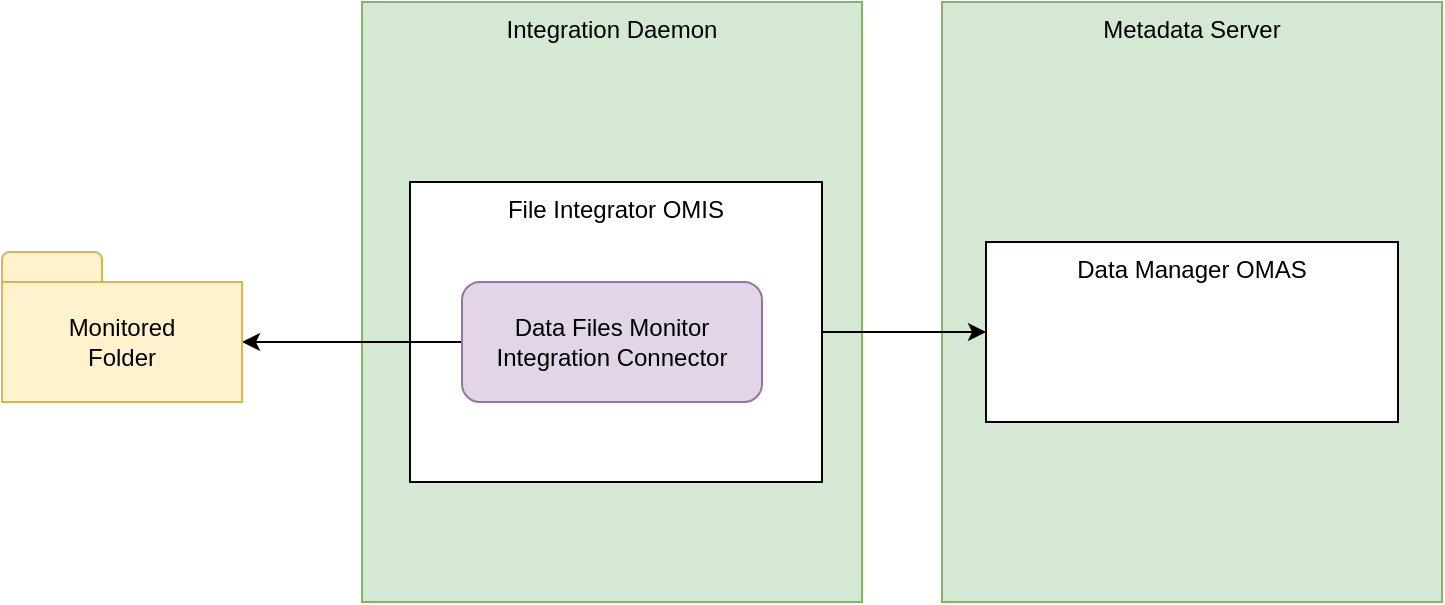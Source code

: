 <mxfile version="14.1.8" type="device" pages="5"><diagram id="Ojt3imM7iv8bhxuzIcUR" name="data-files-monitor-integration-connector"><mxGraphModel dx="1106" dy="788" grid="1" gridSize="10" guides="1" tooltips="1" connect="1" arrows="1" fold="1" page="1" pageScale="1" pageWidth="827" pageHeight="1169" math="0" shadow="0"><root><mxCell id="0"/><mxCell id="1" parent="0"/><mxCell id="czQuTB4B45sZSsdzjBeZ-6" value="Integration Daemon" style="rounded=0;whiteSpace=wrap;html=1;verticalAlign=top;fillColor=#d5e8d4;strokeColor=#82b366;" parent="1" vertex="1"><mxGeometry x="220" y="100" width="250" height="300" as="geometry"/></mxCell><mxCell id="czQuTB4B45sZSsdzjBeZ-2" value="File Integrator OMIS" style="rounded=0;whiteSpace=wrap;html=1;verticalAlign=top;" parent="1" vertex="1"><mxGeometry x="244" y="190" width="206" height="150" as="geometry"/></mxCell><mxCell id="czQuTB4B45sZSsdzjBeZ-5" style="edgeStyle=orthogonalEdgeStyle;rounded=0;orthogonalLoop=1;jettySize=auto;html=1;exitX=0;exitY=0.5;exitDx=0;exitDy=0;" parent="1" source="czQuTB4B45sZSsdzjBeZ-1" target="czQuTB4B45sZSsdzjBeZ-4" edge="1"><mxGeometry relative="1" as="geometry"/></mxCell><mxCell id="czQuTB4B45sZSsdzjBeZ-1" value="Data Files Monitor&lt;br&gt;Integration Connector" style="rounded=1;whiteSpace=wrap;html=1;fillColor=#e1d5e7;strokeColor=#9673a6;" parent="1" vertex="1"><mxGeometry x="270" y="240" width="150" height="60" as="geometry"/></mxCell><mxCell id="czQuTB4B45sZSsdzjBeZ-3" value="" style="rounded=1;whiteSpace=wrap;html=1;fillColor=#fff2cc;strokeColor=#d6b656;" parent="1" vertex="1"><mxGeometry x="40" y="225" width="50" height="25" as="geometry"/></mxCell><mxCell id="czQuTB4B45sZSsdzjBeZ-4" value="Monitored&lt;br&gt;Folder" style="rounded=0;whiteSpace=wrap;html=1;fillColor=#fff2cc;strokeColor=#d6b656;" parent="1" vertex="1"><mxGeometry x="40" y="240" width="120" height="60" as="geometry"/></mxCell><mxCell id="czQuTB4B45sZSsdzjBeZ-7" value="Metadata Server" style="rounded=0;whiteSpace=wrap;html=1;verticalAlign=top;fillColor=#d5e8d4;strokeColor=#82b366;" parent="1" vertex="1"><mxGeometry x="510" y="100" width="250" height="300" as="geometry"/></mxCell><mxCell id="czQuTB4B45sZSsdzjBeZ-8" value="Data Manager OMAS" style="rounded=0;whiteSpace=wrap;html=1;verticalAlign=top;" parent="1" vertex="1"><mxGeometry x="532" y="220" width="206" height="90" as="geometry"/></mxCell><mxCell id="czQuTB4B45sZSsdzjBeZ-9" style="edgeStyle=orthogonalEdgeStyle;rounded=0;orthogonalLoop=1;jettySize=auto;html=1;entryX=0;entryY=0.5;entryDx=0;entryDy=0;" parent="1" source="czQuTB4B45sZSsdzjBeZ-2" target="czQuTB4B45sZSsdzjBeZ-8" edge="1"><mxGeometry relative="1" as="geometry"/></mxCell></root></mxGraphModel></diagram><diagram name="data-folder-monitor-integration-connector" id="kBSYOXHc2ZXaHxkYDQq_"><mxGraphModel dx="1106" dy="788" grid="1" gridSize="10" guides="1" tooltips="1" connect="1" arrows="1" fold="1" page="1" pageScale="1" pageWidth="827" pageHeight="1169" math="0" shadow="0"><root><mxCell id="DkuMRd-eGlPav9oQrFf5-0"/><mxCell id="DkuMRd-eGlPav9oQrFf5-1" parent="DkuMRd-eGlPav9oQrFf5-0"/><mxCell id="DkuMRd-eGlPav9oQrFf5-2" value="Integration Daemon" style="rounded=0;whiteSpace=wrap;html=1;verticalAlign=top;fillColor=#d5e8d4;strokeColor=#82b366;" parent="DkuMRd-eGlPav9oQrFf5-1" vertex="1"><mxGeometry x="220" y="100" width="250" height="300" as="geometry"/></mxCell><mxCell id="DkuMRd-eGlPav9oQrFf5-3" value="File Integrator OMIS" style="rounded=0;whiteSpace=wrap;html=1;verticalAlign=top;" parent="DkuMRd-eGlPav9oQrFf5-1" vertex="1"><mxGeometry x="244" y="190" width="206" height="150" as="geometry"/></mxCell><mxCell id="DkuMRd-eGlPav9oQrFf5-4" style="edgeStyle=orthogonalEdgeStyle;rounded=0;orthogonalLoop=1;jettySize=auto;html=1;exitX=0;exitY=0.5;exitDx=0;exitDy=0;" parent="DkuMRd-eGlPav9oQrFf5-1" source="DkuMRd-eGlPav9oQrFf5-5" target="DkuMRd-eGlPav9oQrFf5-7" edge="1"><mxGeometry relative="1" as="geometry"/></mxCell><mxCell id="DkuMRd-eGlPav9oQrFf5-5" value="Data Folder Monitor&lt;br&gt;Integration Connector" style="rounded=1;whiteSpace=wrap;html=1;fillColor=#e1d5e7;strokeColor=#9673a6;" parent="DkuMRd-eGlPav9oQrFf5-1" vertex="1"><mxGeometry x="270" y="240" width="150" height="60" as="geometry"/></mxCell><mxCell id="DkuMRd-eGlPav9oQrFf5-6" value="" style="rounded=1;whiteSpace=wrap;html=1;fillColor=#fff2cc;strokeColor=#d6b656;" parent="DkuMRd-eGlPav9oQrFf5-1" vertex="1"><mxGeometry x="40" y="225" width="50" height="25" as="geometry"/></mxCell><mxCell id="DkuMRd-eGlPav9oQrFf5-7" value="Monitored&lt;br&gt;Folder" style="rounded=0;whiteSpace=wrap;html=1;fillColor=#fff2cc;strokeColor=#d6b656;" parent="DkuMRd-eGlPav9oQrFf5-1" vertex="1"><mxGeometry x="40" y="240" width="120" height="60" as="geometry"/></mxCell><mxCell id="DkuMRd-eGlPav9oQrFf5-8" value="Metadata Server" style="rounded=0;whiteSpace=wrap;html=1;verticalAlign=top;fillColor=#d5e8d4;strokeColor=#82b366;" parent="DkuMRd-eGlPav9oQrFf5-1" vertex="1"><mxGeometry x="510" y="100" width="250" height="300" as="geometry"/></mxCell><mxCell id="DkuMRd-eGlPav9oQrFf5-9" value="Data Manager OMAS" style="rounded=0;whiteSpace=wrap;html=1;verticalAlign=top;" parent="DkuMRd-eGlPav9oQrFf5-1" vertex="1"><mxGeometry x="532" y="220" width="206" height="90" as="geometry"/></mxCell><mxCell id="DkuMRd-eGlPav9oQrFf5-10" style="edgeStyle=orthogonalEdgeStyle;rounded=0;orthogonalLoop=1;jettySize=auto;html=1;entryX=0;entryY=0.5;entryDx=0;entryDy=0;" parent="DkuMRd-eGlPav9oQrFf5-1" source="DkuMRd-eGlPav9oQrFf5-3" target="DkuMRd-eGlPav9oQrFf5-9" edge="1"><mxGeometry relative="1" as="geometry"/></mxCell></root></mxGraphModel></diagram><diagram id="AG9q6jZcRQT5wYHwPObd" name="move-copy-file-provisioning-governance-action-service"><mxGraphModel dx="1106" dy="788" grid="1" gridSize="10" guides="1" tooltips="1" connect="1" arrows="1" fold="1" page="1" pageScale="1" pageWidth="827" pageHeight="1169" math="0" shadow="0"><root><mxCell id="NFaxdYfqBC3dRQtuA671-0"/><mxCell id="NFaxdYfqBC3dRQtuA671-1" parent="NFaxdYfqBC3dRQtuA671-0"/><mxCell id="tCBTc9ba_HFcEnG0OwN8-0" value="Engine Host" style="rounded=0;whiteSpace=wrap;html=1;verticalAlign=top;fillColor=#d5e8d4;strokeColor=#82b366;" parent="NFaxdYfqBC3dRQtuA671-1" vertex="1"><mxGeometry x="220" y="100" width="250" height="300" as="geometry"/></mxCell><mxCell id="tCBTc9ba_HFcEnG0OwN8-1" value="Governance Action OMES" style="rounded=0;whiteSpace=wrap;html=1;verticalAlign=top;" parent="NFaxdYfqBC3dRQtuA671-1" vertex="1"><mxGeometry x="244" y="190" width="206" height="150" as="geometry"/></mxCell><mxCell id="tCBTc9ba_HFcEnG0OwN8-2" style="edgeStyle=orthogonalEdgeStyle;rounded=0;orthogonalLoop=1;jettySize=auto;html=1;exitX=0;exitY=0.75;exitDx=0;exitDy=0;" parent="NFaxdYfqBC3dRQtuA671-1" source="tCBTc9ba_HFcEnG0OwN8-3" target="tCBTc9ba_HFcEnG0OwN8-5" edge="1"><mxGeometry relative="1" as="geometry"><Array as="points"><mxPoint x="200" y="300"/><mxPoint x="200" y="345"/></Array></mxGeometry></mxCell><mxCell id="tCBTc9ba_HFcEnG0OwN8-3" value="Move/Copy&lt;br&gt;File Provisioning&lt;br&gt;Governance Action&lt;br&gt;Service" style="rounded=1;whiteSpace=wrap;html=1;fillColor=#e1d5e7;strokeColor=#9673a6;" parent="NFaxdYfqBC3dRQtuA671-1" vertex="1"><mxGeometry x="270" y="225" width="150" height="100" as="geometry"/></mxCell><mxCell id="tCBTc9ba_HFcEnG0OwN8-4" value="" style="rounded=1;whiteSpace=wrap;html=1;fillColor=#fff2cc;strokeColor=#d6b656;" parent="NFaxdYfqBC3dRQtuA671-1" vertex="1"><mxGeometry x="40" y="300" width="50" height="25" as="geometry"/></mxCell><mxCell id="tCBTc9ba_HFcEnG0OwN8-5" value="DestinationFolder" style="rounded=0;whiteSpace=wrap;html=1;fillColor=#fff2cc;strokeColor=#d6b656;" parent="NFaxdYfqBC3dRQtuA671-1" vertex="1"><mxGeometry x="40" y="315" width="120" height="60" as="geometry"/></mxCell><mxCell id="tCBTc9ba_HFcEnG0OwN8-6" value="Metadata Server" style="rounded=0;whiteSpace=wrap;html=1;verticalAlign=top;fillColor=#d5e8d4;strokeColor=#82b366;" parent="NFaxdYfqBC3dRQtuA671-1" vertex="1"><mxGeometry x="510" y="100" width="250" height="300" as="geometry"/></mxCell><mxCell id="tCBTc9ba_HFcEnG0OwN8-7" value="Governance Engine OMAS" style="rounded=0;whiteSpace=wrap;html=1;verticalAlign=top;" parent="NFaxdYfqBC3dRQtuA671-1" vertex="1"><mxGeometry x="532" y="220" width="206" height="90" as="geometry"/></mxCell><mxCell id="tCBTc9ba_HFcEnG0OwN8-8" style="edgeStyle=orthogonalEdgeStyle;rounded=0;orthogonalLoop=1;jettySize=auto;html=1;entryX=0;entryY=0.5;entryDx=0;entryDy=0;" parent="NFaxdYfqBC3dRQtuA671-1" source="tCBTc9ba_HFcEnG0OwN8-1" target="tCBTc9ba_HFcEnG0OwN8-7" edge="1"><mxGeometry relative="1" as="geometry"/></mxCell><mxCell id="tCBTc9ba_HFcEnG0OwN8-9" value="create lineage" style="text;html=1;align=center;verticalAlign=middle;resizable=0;points=[];autosize=1;" parent="NFaxdYfqBC3dRQtuA671-1" vertex="1"><mxGeometry x="447" y="240" width="90" height="20" as="geometry"/></mxCell><mxCell id="tCBTc9ba_HFcEnG0OwN8-11" style="edgeStyle=orthogonalEdgeStyle;rounded=0;orthogonalLoop=1;jettySize=auto;html=1;entryX=0;entryY=0.25;entryDx=0;entryDy=0;startArrow=none;startFill=0;" parent="NFaxdYfqBC3dRQtuA671-1" source="tCBTc9ba_HFcEnG0OwN8-10" target="tCBTc9ba_HFcEnG0OwN8-3" edge="1"><mxGeometry relative="1" as="geometry"/></mxCell><mxCell id="tCBTc9ba_HFcEnG0OwN8-10" value="Source&lt;br&gt;File" style="shape=note;whiteSpace=wrap;html=1;backgroundOutline=1;darkOpacity=0.05;fillColor=#fff2cc;strokeColor=#d6b656;size=17;" parent="NFaxdYfqBC3dRQtuA671-1" vertex="1"><mxGeometry x="70" y="200" width="60" height="70" as="geometry"/></mxCell><mxCell id="tCBTc9ba_HFcEnG0OwN8-17" style="edgeStyle=orthogonalEdgeStyle;rounded=0;orthogonalLoop=1;jettySize=auto;html=1;startArrow=none;startFill=0;" parent="NFaxdYfqBC3dRQtuA671-1" source="tCBTc9ba_HFcEnG0OwN8-12" target="tCBTc9ba_HFcEnG0OwN8-15" edge="1"><mxGeometry relative="1" as="geometry"/></mxCell><mxCell id="tCBTc9ba_HFcEnG0OwN8-12" value="Source File" style="rounded=1;whiteSpace=wrap;html=1;fillColor=#b0e3e6;strokeColor=#0e8088;" parent="NFaxdYfqBC3dRQtuA671-1" vertex="1"><mxGeometry x="100" y="555" width="120" height="60" as="geometry"/></mxCell><mxCell id="tCBTc9ba_HFcEnG0OwN8-16" style="edgeStyle=orthogonalEdgeStyle;rounded=0;orthogonalLoop=1;jettySize=auto;html=1;entryX=0.5;entryY=0;entryDx=0;entryDy=0;startArrow=none;startFill=0;endArrow=none;endFill=0;" parent="NFaxdYfqBC3dRQtuA671-1" source="tCBTc9ba_HFcEnG0OwN8-13" target="tCBTc9ba_HFcEnG0OwN8-15" edge="1"><mxGeometry relative="1" as="geometry"/></mxCell><mxCell id="tCBTc9ba_HFcEnG0OwN8-13" value="Governance Action Service" style="rounded=1;whiteSpace=wrap;html=1;fillColor=#b0e3e6;strokeColor=#0e8088;" parent="NFaxdYfqBC3dRQtuA671-1" vertex="1"><mxGeometry x="330" y="460" width="120" height="60" as="geometry"/></mxCell><mxCell id="tCBTc9ba_HFcEnG0OwN8-14" value="Destination File" style="rounded=1;whiteSpace=wrap;html=1;fillColor=#b0e3e6;strokeColor=#0e8088;" parent="NFaxdYfqBC3dRQtuA671-1" vertex="1"><mxGeometry x="575" y="555" width="120" height="60" as="geometry"/></mxCell><mxCell id="tCBTc9ba_HFcEnG0OwN8-18" style="edgeStyle=orthogonalEdgeStyle;rounded=0;orthogonalLoop=1;jettySize=auto;html=1;entryX=0;entryY=0.5;entryDx=0;entryDy=0;startArrow=none;startFill=0;" parent="NFaxdYfqBC3dRQtuA671-1" source="tCBTc9ba_HFcEnG0OwN8-15" target="tCBTc9ba_HFcEnG0OwN8-14" edge="1"><mxGeometry relative="1" as="geometry"/></mxCell><mxCell id="tCBTc9ba_HFcEnG0OwN8-15" value="Governance Action Service Instance" style="rounded=1;whiteSpace=wrap;html=1;fillColor=#b0e3e6;strokeColor=#0e8088;" parent="NFaxdYfqBC3dRQtuA671-1" vertex="1"><mxGeometry x="330" y="555" width="120" height="60" as="geometry"/></mxCell><mxCell id="tCBTc9ba_HFcEnG0OwN8-19" style="edgeStyle=orthogonalEdgeStyle;rounded=0;orthogonalLoop=1;jettySize=auto;html=1;startArrow=none;startFill=0;entryX=0;entryY=0.5;entryDx=0;entryDy=0;" parent="NFaxdYfqBC3dRQtuA671-1" source="tCBTc9ba_HFcEnG0OwN8-20" target="tCBTc9ba_HFcEnG0OwN8-22" edge="1"><mxGeometry relative="1" as="geometry"/></mxCell><mxCell id="tCBTc9ba_HFcEnG0OwN8-20" value="Source File" style="rounded=1;whiteSpace=wrap;html=1;fillColor=#b0e3e6;strokeColor=#0e8088;" parent="NFaxdYfqBC3dRQtuA671-1" vertex="1"><mxGeometry x="100" y="730" width="120" height="60" as="geometry"/></mxCell><mxCell id="tCBTc9ba_HFcEnG0OwN8-22" value="Governance Action Service" style="rounded=1;whiteSpace=wrap;html=1;fillColor=#b0e3e6;strokeColor=#0e8088;" parent="NFaxdYfqBC3dRQtuA671-1" vertex="1"><mxGeometry x="330" y="730" width="120" height="60" as="geometry"/></mxCell><mxCell id="tCBTc9ba_HFcEnG0OwN8-23" value="Destination File" style="rounded=1;whiteSpace=wrap;html=1;fillColor=#b0e3e6;strokeColor=#0e8088;" parent="NFaxdYfqBC3dRQtuA671-1" vertex="1"><mxGeometry x="575" y="730" width="120" height="60" as="geometry"/></mxCell><mxCell id="tCBTc9ba_HFcEnG0OwN8-24" style="edgeStyle=orthogonalEdgeStyle;rounded=0;orthogonalLoop=1;jettySize=auto;html=1;entryX=0;entryY=0.5;entryDx=0;entryDy=0;startArrow=none;startFill=0;exitX=1;exitY=0.5;exitDx=0;exitDy=0;" parent="NFaxdYfqBC3dRQtuA671-1" source="tCBTc9ba_HFcEnG0OwN8-22" target="tCBTc9ba_HFcEnG0OwN8-23" edge="1"><mxGeometry relative="1" as="geometry"/></mxCell><mxCell id="tCBTc9ba_HFcEnG0OwN8-26" style="edgeStyle=orthogonalEdgeStyle;rounded=0;orthogonalLoop=1;jettySize=auto;html=1;startArrow=none;startFill=0;entryX=0;entryY=0.5;entryDx=0;entryDy=0;" parent="NFaxdYfqBC3dRQtuA671-1" source="tCBTc9ba_HFcEnG0OwN8-27" target="tCBTc9ba_HFcEnG0OwN8-41" edge="1"><mxGeometry relative="1" as="geometry"/></mxCell><mxCell id="tCBTc9ba_HFcEnG0OwN8-27" value="Source File" style="rounded=1;whiteSpace=wrap;html=1;fillColor=#b0e3e6;strokeColor=#0e8088;" parent="NFaxdYfqBC3dRQtuA671-1" vertex="1"><mxGeometry x="100" y="985" width="120" height="60" as="geometry"/></mxCell><mxCell id="tCBTc9ba_HFcEnG0OwN8-28" value="Governance Action Service" style="rounded=1;whiteSpace=wrap;html=1;fillColor=#b0e3e6;strokeColor=#0e8088;" parent="NFaxdYfqBC3dRQtuA671-1" vertex="1"><mxGeometry x="330" y="890" width="120" height="60" as="geometry"/></mxCell><mxCell id="tCBTc9ba_HFcEnG0OwN8-32" style="edgeStyle=orthogonalEdgeStyle;rounded=0;orthogonalLoop=1;jettySize=auto;html=1;entryX=0.5;entryY=0;entryDx=0;entryDy=0;startArrow=none;startFill=0;endArrow=none;endFill=0;" parent="NFaxdYfqBC3dRQtuA671-1" source="tCBTc9ba_HFcEnG0OwN8-29" target="tCBTc9ba_HFcEnG0OwN8-31" edge="1"><mxGeometry relative="1" as="geometry"/></mxCell><mxCell id="tCBTc9ba_HFcEnG0OwN8-29" value="Destination Folder" style="rounded=1;whiteSpace=wrap;html=1;fillColor=#b0e3e6;strokeColor=#0e8088;" parent="NFaxdYfqBC3dRQtuA671-1" vertex="1"><mxGeometry x="575" y="985" width="120" height="60" as="geometry"/></mxCell><mxCell id="tCBTc9ba_HFcEnG0OwN8-30" style="edgeStyle=orthogonalEdgeStyle;rounded=0;orthogonalLoop=1;jettySize=auto;html=1;entryX=0;entryY=0.5;entryDx=0;entryDy=0;startArrow=none;startFill=0;exitX=1;exitY=0.5;exitDx=0;exitDy=0;" parent="NFaxdYfqBC3dRQtuA671-1" source="tCBTc9ba_HFcEnG0OwN8-41" target="tCBTc9ba_HFcEnG0OwN8-29" edge="1"><mxGeometry relative="1" as="geometry"/></mxCell><mxCell id="tCBTc9ba_HFcEnG0OwN8-31" value="Destination File" style="rounded=1;whiteSpace=wrap;html=1;fillColor=#b0e3e6;strokeColor=#0e8088;" parent="NFaxdYfqBC3dRQtuA671-1" vertex="1"><mxGeometry x="575" y="1085" width="120" height="60" as="geometry"/></mxCell><mxCell id="tCBTc9ba_HFcEnG0OwN8-33" style="edgeStyle=orthogonalEdgeStyle;rounded=0;orthogonalLoop=1;jettySize=auto;html=1;startArrow=none;startFill=0;entryX=0;entryY=0.5;entryDx=0;entryDy=0;" parent="NFaxdYfqBC3dRQtuA671-1" source="tCBTc9ba_HFcEnG0OwN8-34" target="tCBTc9ba_HFcEnG0OwN8-35" edge="1"><mxGeometry relative="1" as="geometry"/></mxCell><mxCell id="tCBTc9ba_HFcEnG0OwN8-34" value="Source File" style="rounded=1;whiteSpace=wrap;html=1;fillColor=#b0e3e6;strokeColor=#0e8088;" parent="NFaxdYfqBC3dRQtuA671-1" vertex="1"><mxGeometry x="100" y="1240" width="120" height="60" as="geometry"/></mxCell><mxCell id="tCBTc9ba_HFcEnG0OwN8-35" value="Governance Action Service" style="rounded=1;whiteSpace=wrap;html=1;fillColor=#b0e3e6;strokeColor=#0e8088;" parent="NFaxdYfqBC3dRQtuA671-1" vertex="1"><mxGeometry x="330" y="1240" width="120" height="60" as="geometry"/></mxCell><mxCell id="tCBTc9ba_HFcEnG0OwN8-36" style="edgeStyle=orthogonalEdgeStyle;rounded=0;orthogonalLoop=1;jettySize=auto;html=1;entryX=0.5;entryY=0;entryDx=0;entryDy=0;startArrow=none;startFill=0;endArrow=none;endFill=0;" parent="NFaxdYfqBC3dRQtuA671-1" source="tCBTc9ba_HFcEnG0OwN8-37" target="tCBTc9ba_HFcEnG0OwN8-39" edge="1"><mxGeometry relative="1" as="geometry"/></mxCell><mxCell id="tCBTc9ba_HFcEnG0OwN8-37" value="Destination Folder" style="rounded=1;whiteSpace=wrap;html=1;fillColor=#b0e3e6;strokeColor=#0e8088;" parent="NFaxdYfqBC3dRQtuA671-1" vertex="1"><mxGeometry x="575" y="1240" width="120" height="60" as="geometry"/></mxCell><mxCell id="tCBTc9ba_HFcEnG0OwN8-38" style="edgeStyle=orthogonalEdgeStyle;rounded=0;orthogonalLoop=1;jettySize=auto;html=1;entryX=0;entryY=0.5;entryDx=0;entryDy=0;startArrow=none;startFill=0;exitX=1;exitY=0.5;exitDx=0;exitDy=0;" parent="NFaxdYfqBC3dRQtuA671-1" source="tCBTc9ba_HFcEnG0OwN8-35" target="tCBTc9ba_HFcEnG0OwN8-37" edge="1"><mxGeometry relative="1" as="geometry"/></mxCell><mxCell id="tCBTc9ba_HFcEnG0OwN8-39" value="Destination File" style="rounded=1;whiteSpace=wrap;html=1;fillColor=#b0e3e6;strokeColor=#0e8088;" parent="NFaxdYfqBC3dRQtuA671-1" vertex="1"><mxGeometry x="575" y="1340" width="120" height="60" as="geometry"/></mxCell><mxCell id="tCBTc9ba_HFcEnG0OwN8-40" style="edgeStyle=orthogonalEdgeStyle;rounded=0;orthogonalLoop=1;jettySize=auto;html=1;entryX=0.5;entryY=0;entryDx=0;entryDy=0;startArrow=none;startFill=0;endArrow=none;endFill=0;" parent="NFaxdYfqBC3dRQtuA671-1" target="tCBTc9ba_HFcEnG0OwN8-41" edge="1"><mxGeometry relative="1" as="geometry"><mxPoint x="390" y="950" as="sourcePoint"/></mxGeometry></mxCell><mxCell id="tCBTc9ba_HFcEnG0OwN8-41" value="Governance Action Service Instance" style="rounded=1;whiteSpace=wrap;html=1;fillColor=#b0e3e6;strokeColor=#0e8088;" parent="NFaxdYfqBC3dRQtuA671-1" vertex="1"><mxGeometry x="330" y="985" width="120" height="60" as="geometry"/></mxCell><mxCell id="tCBTc9ba_HFcEnG0OwN8-42" style="edgeStyle=orthogonalEdgeStyle;rounded=0;orthogonalLoop=1;jettySize=auto;html=1;startArrow=none;startFill=0;" parent="NFaxdYfqBC3dRQtuA671-1" source="tCBTc9ba_HFcEnG0OwN8-43" target="tCBTc9ba_HFcEnG0OwN8-47" edge="1"><mxGeometry relative="1" as="geometry"/></mxCell><mxCell id="tCBTc9ba_HFcEnG0OwN8-43" value="Source File" style="rounded=1;whiteSpace=wrap;html=1;fillColor=#b0e3e6;strokeColor=#0e8088;" parent="NFaxdYfqBC3dRQtuA671-1" vertex="1"><mxGeometry x="110" y="565" width="120" height="60" as="geometry"/></mxCell><mxCell id="tCBTc9ba_HFcEnG0OwN8-44" style="edgeStyle=orthogonalEdgeStyle;rounded=0;orthogonalLoop=1;jettySize=auto;html=1;entryX=0.5;entryY=0;entryDx=0;entryDy=0;startArrow=none;startFill=0;endArrow=none;endFill=0;exitX=0.5;exitY=1;exitDx=0;exitDy=0;" parent="NFaxdYfqBC3dRQtuA671-1" source="tCBTc9ba_HFcEnG0OwN8-13" target="tCBTc9ba_HFcEnG0OwN8-47" edge="1"><mxGeometry relative="1" as="geometry"><mxPoint x="400" y="530" as="sourcePoint"/></mxGeometry></mxCell><mxCell id="tCBTc9ba_HFcEnG0OwN8-45" value="Destination File" style="rounded=1;whiteSpace=wrap;html=1;fillColor=#b0e3e6;strokeColor=#0e8088;" parent="NFaxdYfqBC3dRQtuA671-1" vertex="1"><mxGeometry x="585" y="565" width="120" height="60" as="geometry"/></mxCell><mxCell id="tCBTc9ba_HFcEnG0OwN8-46" style="edgeStyle=orthogonalEdgeStyle;rounded=0;orthogonalLoop=1;jettySize=auto;html=1;entryX=0;entryY=0.5;entryDx=0;entryDy=0;startArrow=none;startFill=0;" parent="NFaxdYfqBC3dRQtuA671-1" source="tCBTc9ba_HFcEnG0OwN8-47" target="tCBTc9ba_HFcEnG0OwN8-45" edge="1"><mxGeometry relative="1" as="geometry"/></mxCell><mxCell id="tCBTc9ba_HFcEnG0OwN8-47" value="Governance Action Service Instance" style="rounded=1;whiteSpace=wrap;html=1;fillColor=#b0e3e6;strokeColor=#0e8088;" parent="NFaxdYfqBC3dRQtuA671-1" vertex="1"><mxGeometry x="340" y="565" width="120" height="60" as="geometry"/></mxCell><mxCell id="tCBTc9ba_HFcEnG0OwN8-48" style="edgeStyle=orthogonalEdgeStyle;rounded=0;orthogonalLoop=1;jettySize=auto;html=1;startArrow=none;startFill=0;" parent="NFaxdYfqBC3dRQtuA671-1" source="tCBTc9ba_HFcEnG0OwN8-49" target="tCBTc9ba_HFcEnG0OwN8-53" edge="1"><mxGeometry relative="1" as="geometry"/></mxCell><mxCell id="tCBTc9ba_HFcEnG0OwN8-49" value="Source File" style="rounded=1;whiteSpace=wrap;html=1;fillColor=#b0e3e6;strokeColor=#0e8088;" parent="NFaxdYfqBC3dRQtuA671-1" vertex="1"><mxGeometry x="120" y="575" width="120" height="60" as="geometry"/></mxCell><mxCell id="tCBTc9ba_HFcEnG0OwN8-50" style="edgeStyle=orthogonalEdgeStyle;rounded=0;orthogonalLoop=1;jettySize=auto;html=1;entryX=0.5;entryY=0;entryDx=0;entryDy=0;startArrow=none;startFill=0;endArrow=none;endFill=0;" parent="NFaxdYfqBC3dRQtuA671-1" source="tCBTc9ba_HFcEnG0OwN8-13" target="tCBTc9ba_HFcEnG0OwN8-53" edge="1"><mxGeometry relative="1" as="geometry"><mxPoint x="410" y="540" as="sourcePoint"/></mxGeometry></mxCell><mxCell id="tCBTc9ba_HFcEnG0OwN8-51" value="Destination File" style="rounded=1;whiteSpace=wrap;html=1;fillColor=#b0e3e6;strokeColor=#0e8088;" parent="NFaxdYfqBC3dRQtuA671-1" vertex="1"><mxGeometry x="595" y="575" width="120" height="60" as="geometry"/></mxCell><mxCell id="tCBTc9ba_HFcEnG0OwN8-52" style="edgeStyle=orthogonalEdgeStyle;rounded=0;orthogonalLoop=1;jettySize=auto;html=1;entryX=0;entryY=0.5;entryDx=0;entryDy=0;startArrow=none;startFill=0;" parent="NFaxdYfqBC3dRQtuA671-1" source="tCBTc9ba_HFcEnG0OwN8-53" target="tCBTc9ba_HFcEnG0OwN8-51" edge="1"><mxGeometry relative="1" as="geometry"/></mxCell><mxCell id="tCBTc9ba_HFcEnG0OwN8-53" value="Governance Action Service Instance" style="rounded=1;whiteSpace=wrap;html=1;fillColor=#b0e3e6;strokeColor=#0e8088;" parent="NFaxdYfqBC3dRQtuA671-1" vertex="1"><mxGeometry x="350" y="575" width="120" height="60" as="geometry"/></mxCell><mxCell id="tCBTc9ba_HFcEnG0OwN8-54" style="edgeStyle=orthogonalEdgeStyle;rounded=0;orthogonalLoop=1;jettySize=auto;html=1;startArrow=none;startFill=0;entryX=0;entryY=0.5;entryDx=0;entryDy=0;" parent="NFaxdYfqBC3dRQtuA671-1" source="tCBTc9ba_HFcEnG0OwN8-55" target="tCBTc9ba_HFcEnG0OwN8-22" edge="1"><mxGeometry relative="1" as="geometry"><mxPoint x="340" y="770" as="targetPoint"/></mxGeometry></mxCell><mxCell id="tCBTc9ba_HFcEnG0OwN8-55" value="Source File" style="rounded=1;whiteSpace=wrap;html=1;fillColor=#b0e3e6;strokeColor=#0e8088;" parent="NFaxdYfqBC3dRQtuA671-1" vertex="1"><mxGeometry x="110" y="740" width="120" height="60" as="geometry"/></mxCell><mxCell id="tCBTc9ba_HFcEnG0OwN8-56" style="edgeStyle=orthogonalEdgeStyle;rounded=0;orthogonalLoop=1;jettySize=auto;html=1;startArrow=none;startFill=0;entryX=0;entryY=0.5;entryDx=0;entryDy=0;" parent="NFaxdYfqBC3dRQtuA671-1" source="tCBTc9ba_HFcEnG0OwN8-57" target="tCBTc9ba_HFcEnG0OwN8-22" edge="1"><mxGeometry relative="1" as="geometry"><mxPoint x="350" y="780" as="targetPoint"/></mxGeometry></mxCell><mxCell id="tCBTc9ba_HFcEnG0OwN8-57" value="Source File" style="rounded=1;whiteSpace=wrap;html=1;fillColor=#b0e3e6;strokeColor=#0e8088;" parent="NFaxdYfqBC3dRQtuA671-1" vertex="1"><mxGeometry x="120" y="750" width="120" height="60" as="geometry"/></mxCell><mxCell id="tCBTc9ba_HFcEnG0OwN8-58" value="Destination File" style="rounded=1;whiteSpace=wrap;html=1;fillColor=#b0e3e6;strokeColor=#0e8088;" parent="NFaxdYfqBC3dRQtuA671-1" vertex="1"><mxGeometry x="585" y="740" width="120" height="60" as="geometry"/></mxCell><mxCell id="tCBTc9ba_HFcEnG0OwN8-59" style="edgeStyle=orthogonalEdgeStyle;rounded=0;orthogonalLoop=1;jettySize=auto;html=1;entryX=0;entryY=0.5;entryDx=0;entryDy=0;startArrow=none;startFill=0;exitX=1;exitY=0.5;exitDx=0;exitDy=0;" parent="NFaxdYfqBC3dRQtuA671-1" source="tCBTc9ba_HFcEnG0OwN8-22" target="tCBTc9ba_HFcEnG0OwN8-58" edge="1"><mxGeometry relative="1" as="geometry"><mxPoint x="460" y="770" as="sourcePoint"/></mxGeometry></mxCell><mxCell id="tCBTc9ba_HFcEnG0OwN8-60" value="Destination File" style="rounded=1;whiteSpace=wrap;html=1;fillColor=#b0e3e6;strokeColor=#0e8088;" parent="NFaxdYfqBC3dRQtuA671-1" vertex="1"><mxGeometry x="595" y="750" width="120" height="60" as="geometry"/></mxCell><mxCell id="tCBTc9ba_HFcEnG0OwN8-61" style="edgeStyle=orthogonalEdgeStyle;rounded=0;orthogonalLoop=1;jettySize=auto;html=1;entryX=0;entryY=0.5;entryDx=0;entryDy=0;startArrow=none;startFill=0;exitX=1;exitY=0.5;exitDx=0;exitDy=0;" parent="NFaxdYfqBC3dRQtuA671-1" source="tCBTc9ba_HFcEnG0OwN8-22" target="tCBTc9ba_HFcEnG0OwN8-60" edge="1"><mxGeometry relative="1" as="geometry"><mxPoint x="470" y="780" as="sourcePoint"/></mxGeometry></mxCell><mxCell id="tCBTc9ba_HFcEnG0OwN8-62" style="edgeStyle=orthogonalEdgeStyle;rounded=0;orthogonalLoop=1;jettySize=auto;html=1;startArrow=none;startFill=0;entryX=0;entryY=0.5;entryDx=0;entryDy=0;" parent="NFaxdYfqBC3dRQtuA671-1" source="tCBTc9ba_HFcEnG0OwN8-63" target="tCBTc9ba_HFcEnG0OwN8-66" edge="1"><mxGeometry relative="1" as="geometry"/></mxCell><mxCell id="tCBTc9ba_HFcEnG0OwN8-63" value="Source File" style="rounded=1;whiteSpace=wrap;html=1;fillColor=#b0e3e6;strokeColor=#0e8088;" parent="NFaxdYfqBC3dRQtuA671-1" vertex="1"><mxGeometry x="110" y="995" width="120" height="60" as="geometry"/></mxCell><mxCell id="tCBTc9ba_HFcEnG0OwN8-64" style="edgeStyle=orthogonalEdgeStyle;rounded=0;orthogonalLoop=1;jettySize=auto;html=1;entryX=0;entryY=0.5;entryDx=0;entryDy=0;startArrow=none;startFill=0;exitX=1;exitY=0.5;exitDx=0;exitDy=0;" parent="NFaxdYfqBC3dRQtuA671-1" source="tCBTc9ba_HFcEnG0OwN8-66" target="tCBTc9ba_HFcEnG0OwN8-29" edge="1"><mxGeometry relative="1" as="geometry"><mxPoint x="585" y="1025" as="targetPoint"/></mxGeometry></mxCell><mxCell id="tCBTc9ba_HFcEnG0OwN8-65" style="edgeStyle=orthogonalEdgeStyle;rounded=0;orthogonalLoop=1;jettySize=auto;html=1;entryX=0.5;entryY=0;entryDx=0;entryDy=0;startArrow=none;startFill=0;endArrow=none;endFill=0;" parent="NFaxdYfqBC3dRQtuA671-1" source="tCBTc9ba_HFcEnG0OwN8-28" target="tCBTc9ba_HFcEnG0OwN8-66" edge="1"><mxGeometry relative="1" as="geometry"><mxPoint x="400" y="960" as="sourcePoint"/></mxGeometry></mxCell><mxCell id="tCBTc9ba_HFcEnG0OwN8-66" value="Governance Action Service Instance" style="rounded=1;whiteSpace=wrap;html=1;fillColor=#b0e3e6;strokeColor=#0e8088;" parent="NFaxdYfqBC3dRQtuA671-1" vertex="1"><mxGeometry x="340" y="995" width="120" height="60" as="geometry"/></mxCell><mxCell id="tCBTc9ba_HFcEnG0OwN8-67" style="edgeStyle=orthogonalEdgeStyle;rounded=0;orthogonalLoop=1;jettySize=auto;html=1;startArrow=none;startFill=0;entryX=0;entryY=0.5;entryDx=0;entryDy=0;" parent="NFaxdYfqBC3dRQtuA671-1" source="tCBTc9ba_HFcEnG0OwN8-68" target="tCBTc9ba_HFcEnG0OwN8-71" edge="1"><mxGeometry relative="1" as="geometry"/></mxCell><mxCell id="tCBTc9ba_HFcEnG0OwN8-68" value="Source File" style="rounded=1;whiteSpace=wrap;html=1;fillColor=#b0e3e6;strokeColor=#0e8088;" parent="NFaxdYfqBC3dRQtuA671-1" vertex="1"><mxGeometry x="120" y="1005" width="120" height="60" as="geometry"/></mxCell><mxCell id="tCBTc9ba_HFcEnG0OwN8-69" style="edgeStyle=orthogonalEdgeStyle;rounded=0;orthogonalLoop=1;jettySize=auto;html=1;entryX=0;entryY=0.5;entryDx=0;entryDy=0;startArrow=none;startFill=0;exitX=1;exitY=0.5;exitDx=0;exitDy=0;" parent="NFaxdYfqBC3dRQtuA671-1" source="tCBTc9ba_HFcEnG0OwN8-71" target="tCBTc9ba_HFcEnG0OwN8-29" edge="1"><mxGeometry relative="1" as="geometry"><mxPoint x="595" y="1035" as="targetPoint"/></mxGeometry></mxCell><mxCell id="tCBTc9ba_HFcEnG0OwN8-70" style="edgeStyle=orthogonalEdgeStyle;rounded=0;orthogonalLoop=1;jettySize=auto;html=1;entryX=0.5;entryY=0;entryDx=0;entryDy=0;startArrow=none;startFill=0;endArrow=none;endFill=0;exitX=0.5;exitY=1;exitDx=0;exitDy=0;" parent="NFaxdYfqBC3dRQtuA671-1" source="tCBTc9ba_HFcEnG0OwN8-28" target="tCBTc9ba_HFcEnG0OwN8-71" edge="1"><mxGeometry relative="1" as="geometry"><mxPoint x="410" y="970" as="sourcePoint"/></mxGeometry></mxCell><mxCell id="tCBTc9ba_HFcEnG0OwN8-71" value="Governance Action Service Instance" style="rounded=1;whiteSpace=wrap;html=1;fillColor=#b0e3e6;strokeColor=#0e8088;" parent="NFaxdYfqBC3dRQtuA671-1" vertex="1"><mxGeometry x="350" y="1005" width="120" height="60" as="geometry"/></mxCell><mxCell id="tCBTc9ba_HFcEnG0OwN8-72" style="edgeStyle=orthogonalEdgeStyle;rounded=0;orthogonalLoop=1;jettySize=auto;html=1;entryX=0.5;entryY=0;entryDx=0;entryDy=0;startArrow=none;startFill=0;endArrow=none;endFill=0;exitX=0.5;exitY=1;exitDx=0;exitDy=0;" parent="NFaxdYfqBC3dRQtuA671-1" source="tCBTc9ba_HFcEnG0OwN8-29" target="tCBTc9ba_HFcEnG0OwN8-73" edge="1"><mxGeometry relative="1" as="geometry"><mxPoint x="645" y="1055" as="sourcePoint"/></mxGeometry></mxCell><mxCell id="tCBTc9ba_HFcEnG0OwN8-73" value="Destination File" style="rounded=1;whiteSpace=wrap;html=1;fillColor=#b0e3e6;strokeColor=#0e8088;" parent="NFaxdYfqBC3dRQtuA671-1" vertex="1"><mxGeometry x="585" y="1095" width="120" height="60" as="geometry"/></mxCell><mxCell id="tCBTc9ba_HFcEnG0OwN8-74" style="edgeStyle=orthogonalEdgeStyle;rounded=0;orthogonalLoop=1;jettySize=auto;html=1;entryX=0.5;entryY=0;entryDx=0;entryDy=0;startArrow=none;startFill=0;endArrow=none;endFill=0;exitX=0.5;exitY=1;exitDx=0;exitDy=0;" parent="NFaxdYfqBC3dRQtuA671-1" source="tCBTc9ba_HFcEnG0OwN8-29" target="tCBTc9ba_HFcEnG0OwN8-75" edge="1"><mxGeometry relative="1" as="geometry"><mxPoint x="655" y="1065" as="sourcePoint"/></mxGeometry></mxCell><mxCell id="tCBTc9ba_HFcEnG0OwN8-75" value="Destination File" style="rounded=1;whiteSpace=wrap;html=1;fillColor=#b0e3e6;strokeColor=#0e8088;" parent="NFaxdYfqBC3dRQtuA671-1" vertex="1"><mxGeometry x="595" y="1105" width="120" height="60" as="geometry"/></mxCell><mxCell id="tCBTc9ba_HFcEnG0OwN8-76" style="edgeStyle=orthogonalEdgeStyle;rounded=0;orthogonalLoop=1;jettySize=auto;html=1;startArrow=none;startFill=0;entryX=0;entryY=0.5;entryDx=0;entryDy=0;" parent="NFaxdYfqBC3dRQtuA671-1" source="tCBTc9ba_HFcEnG0OwN8-77" target="tCBTc9ba_HFcEnG0OwN8-35" edge="1"><mxGeometry relative="1" as="geometry"><mxPoint x="340" y="1280" as="targetPoint"/></mxGeometry></mxCell><mxCell id="tCBTc9ba_HFcEnG0OwN8-77" value="Source File" style="rounded=1;whiteSpace=wrap;html=1;fillColor=#b0e3e6;strokeColor=#0e8088;" parent="NFaxdYfqBC3dRQtuA671-1" vertex="1"><mxGeometry x="110" y="1250" width="120" height="60" as="geometry"/></mxCell><mxCell id="tCBTc9ba_HFcEnG0OwN8-78" style="edgeStyle=orthogonalEdgeStyle;rounded=0;orthogonalLoop=1;jettySize=auto;html=1;startArrow=none;startFill=0;entryX=0;entryY=0.5;entryDx=0;entryDy=0;" parent="NFaxdYfqBC3dRQtuA671-1" source="tCBTc9ba_HFcEnG0OwN8-79" target="tCBTc9ba_HFcEnG0OwN8-35" edge="1"><mxGeometry relative="1" as="geometry"><mxPoint x="350" y="1290" as="targetPoint"/></mxGeometry></mxCell><mxCell id="tCBTc9ba_HFcEnG0OwN8-79" value="Source File" style="rounded=1;whiteSpace=wrap;html=1;fillColor=#b0e3e6;strokeColor=#0e8088;" parent="NFaxdYfqBC3dRQtuA671-1" vertex="1"><mxGeometry x="120" y="1260" width="120" height="60" as="geometry"/></mxCell><mxCell id="tCBTc9ba_HFcEnG0OwN8-80" style="edgeStyle=orthogonalEdgeStyle;rounded=0;orthogonalLoop=1;jettySize=auto;html=1;entryX=0.5;entryY=0;entryDx=0;entryDy=0;startArrow=none;startFill=0;endArrow=none;endFill=0;exitX=0.5;exitY=1;exitDx=0;exitDy=0;" parent="NFaxdYfqBC3dRQtuA671-1" source="tCBTc9ba_HFcEnG0OwN8-37" target="tCBTc9ba_HFcEnG0OwN8-81" edge="1"><mxGeometry relative="1" as="geometry"><mxPoint x="645" y="1310" as="sourcePoint"/></mxGeometry></mxCell><mxCell id="tCBTc9ba_HFcEnG0OwN8-81" value="Destination File" style="rounded=1;whiteSpace=wrap;html=1;fillColor=#b0e3e6;strokeColor=#0e8088;" parent="NFaxdYfqBC3dRQtuA671-1" vertex="1"><mxGeometry x="585" y="1350" width="120" height="60" as="geometry"/></mxCell><mxCell id="tCBTc9ba_HFcEnG0OwN8-82" style="edgeStyle=orthogonalEdgeStyle;rounded=0;orthogonalLoop=1;jettySize=auto;html=1;entryX=0.5;entryY=0;entryDx=0;entryDy=0;startArrow=none;startFill=0;endArrow=none;endFill=0;" parent="NFaxdYfqBC3dRQtuA671-1" source="tCBTc9ba_HFcEnG0OwN8-37" target="tCBTc9ba_HFcEnG0OwN8-83" edge="1"><mxGeometry relative="1" as="geometry"><mxPoint x="655" y="1320" as="sourcePoint"/></mxGeometry></mxCell><mxCell id="tCBTc9ba_HFcEnG0OwN8-83" value="Destination File" style="rounded=1;whiteSpace=wrap;html=1;fillColor=#b0e3e6;strokeColor=#0e8088;" parent="NFaxdYfqBC3dRQtuA671-1" vertex="1"><mxGeometry x="595" y="1360" width="120" height="60" as="geometry"/></mxCell><mxCell id="tCBTc9ba_HFcEnG0OwN8-85" value="Source File" style="rounded=1;whiteSpace=wrap;html=1;fillColor=#b0e3e6;strokeColor=#0e8088;" parent="NFaxdYfqBC3dRQtuA671-1" vertex="1"><mxGeometry x="105" y="1590" width="120" height="60" as="geometry"/></mxCell><mxCell id="tCBTc9ba_HFcEnG0OwN8-86" value="Governance Action Service" style="rounded=1;whiteSpace=wrap;html=1;fillColor=#b0e3e6;strokeColor=#0e8088;" parent="NFaxdYfqBC3dRQtuA671-1" vertex="1"><mxGeometry x="332.5" y="1490" width="120" height="60" as="geometry"/></mxCell><mxCell id="tCBTc9ba_HFcEnG0OwN8-87" style="edgeStyle=orthogonalEdgeStyle;rounded=0;orthogonalLoop=1;jettySize=auto;html=1;entryX=0.5;entryY=0;entryDx=0;entryDy=0;startArrow=none;startFill=0;endArrow=none;endFill=0;" parent="NFaxdYfqBC3dRQtuA671-1" source="tCBTc9ba_HFcEnG0OwN8-88" target="tCBTc9ba_HFcEnG0OwN8-90" edge="1"><mxGeometry relative="1" as="geometry"/></mxCell><mxCell id="tCBTc9ba_HFcEnG0OwN8-88" value="Destination Folder" style="rounded=1;whiteSpace=wrap;html=1;fillColor=#b0e3e6;strokeColor=#0e8088;" parent="NFaxdYfqBC3dRQtuA671-1" vertex="1"><mxGeometry x="577.5" y="1490" width="120" height="60" as="geometry"/></mxCell><mxCell id="tCBTc9ba_HFcEnG0OwN8-89" style="edgeStyle=orthogonalEdgeStyle;rounded=0;orthogonalLoop=1;jettySize=auto;html=1;entryX=0;entryY=0.5;entryDx=0;entryDy=0;startArrow=none;startFill=0;exitX=1;exitY=0.5;exitDx=0;exitDy=0;" parent="NFaxdYfqBC3dRQtuA671-1" source="tCBTc9ba_HFcEnG0OwN8-86" target="tCBTc9ba_HFcEnG0OwN8-88" edge="1"><mxGeometry relative="1" as="geometry"/></mxCell><mxCell id="tCBTc9ba_HFcEnG0OwN8-90" value="Destination File" style="rounded=1;whiteSpace=wrap;html=1;fillColor=#b0e3e6;strokeColor=#0e8088;" parent="NFaxdYfqBC3dRQtuA671-1" vertex="1"><mxGeometry x="577.5" y="1590" width="120" height="60" as="geometry"/></mxCell><mxCell id="tCBTc9ba_HFcEnG0OwN8-92" value="Source File" style="rounded=1;whiteSpace=wrap;html=1;fillColor=#b0e3e6;strokeColor=#0e8088;" parent="NFaxdYfqBC3dRQtuA671-1" vertex="1"><mxGeometry x="115" y="1600" width="120" height="60" as="geometry"/></mxCell><mxCell id="tCBTc9ba_HFcEnG0OwN8-94" value="Source File" style="rounded=1;whiteSpace=wrap;html=1;fillColor=#b0e3e6;strokeColor=#0e8088;" parent="NFaxdYfqBC3dRQtuA671-1" vertex="1"><mxGeometry x="125" y="1610" width="120" height="60" as="geometry"/></mxCell><mxCell id="tCBTc9ba_HFcEnG0OwN8-95" style="edgeStyle=orthogonalEdgeStyle;rounded=0;orthogonalLoop=1;jettySize=auto;html=1;entryX=0.5;entryY=0;entryDx=0;entryDy=0;startArrow=none;startFill=0;endArrow=none;endFill=0;exitX=0.5;exitY=1;exitDx=0;exitDy=0;" parent="NFaxdYfqBC3dRQtuA671-1" source="tCBTc9ba_HFcEnG0OwN8-88" target="tCBTc9ba_HFcEnG0OwN8-96" edge="1"><mxGeometry relative="1" as="geometry"><mxPoint x="647.5" y="1560" as="sourcePoint"/></mxGeometry></mxCell><mxCell id="tCBTc9ba_HFcEnG0OwN8-96" value="Destination File" style="rounded=1;whiteSpace=wrap;html=1;fillColor=#b0e3e6;strokeColor=#0e8088;" parent="NFaxdYfqBC3dRQtuA671-1" vertex="1"><mxGeometry x="587.5" y="1600" width="120" height="60" as="geometry"/></mxCell><mxCell id="tCBTc9ba_HFcEnG0OwN8-97" style="edgeStyle=orthogonalEdgeStyle;rounded=0;orthogonalLoop=1;jettySize=auto;html=1;entryX=0.5;entryY=0;entryDx=0;entryDy=0;startArrow=none;startFill=0;endArrow=none;endFill=0;" parent="NFaxdYfqBC3dRQtuA671-1" source="tCBTc9ba_HFcEnG0OwN8-88" target="tCBTc9ba_HFcEnG0OwN8-98" edge="1"><mxGeometry relative="1" as="geometry"><mxPoint x="657.5" y="1570" as="sourcePoint"/></mxGeometry></mxCell><mxCell id="tCBTc9ba_HFcEnG0OwN8-98" value="Destination File" style="rounded=1;whiteSpace=wrap;html=1;fillColor=#b0e3e6;strokeColor=#0e8088;" parent="NFaxdYfqBC3dRQtuA671-1" vertex="1"><mxGeometry x="597.5" y="1610" width="120" height="60" as="geometry"/></mxCell><mxCell id="tCBTc9ba_HFcEnG0OwN8-100" style="edgeStyle=orthogonalEdgeStyle;rounded=0;orthogonalLoop=1;jettySize=auto;html=1;entryX=0.5;entryY=0;entryDx=0;entryDy=0;startArrow=none;startFill=0;endArrow=none;endFill=0;" parent="NFaxdYfqBC3dRQtuA671-1" source="tCBTc9ba_HFcEnG0OwN8-99" target="tCBTc9ba_HFcEnG0OwN8-85" edge="1"><mxGeometry relative="1" as="geometry"/></mxCell><mxCell id="tCBTc9ba_HFcEnG0OwN8-101" style="edgeStyle=orthogonalEdgeStyle;rounded=0;orthogonalLoop=1;jettySize=auto;html=1;entryX=0.5;entryY=0;entryDx=0;entryDy=0;startArrow=none;startFill=0;endArrow=none;endFill=0;" parent="NFaxdYfqBC3dRQtuA671-1" source="tCBTc9ba_HFcEnG0OwN8-99" target="tCBTc9ba_HFcEnG0OwN8-92" edge="1"><mxGeometry relative="1" as="geometry"/></mxCell><mxCell id="tCBTc9ba_HFcEnG0OwN8-102" style="edgeStyle=orthogonalEdgeStyle;rounded=0;orthogonalLoop=1;jettySize=auto;html=1;startArrow=none;startFill=0;endArrow=none;endFill=0;" parent="NFaxdYfqBC3dRQtuA671-1" source="tCBTc9ba_HFcEnG0OwN8-99" target="tCBTc9ba_HFcEnG0OwN8-94" edge="1"><mxGeometry relative="1" as="geometry"/></mxCell><mxCell id="tCBTc9ba_HFcEnG0OwN8-103" style="edgeStyle=orthogonalEdgeStyle;rounded=0;orthogonalLoop=1;jettySize=auto;html=1;exitX=1;exitY=0.5;exitDx=0;exitDy=0;entryX=0;entryY=0.5;entryDx=0;entryDy=0;startArrow=none;startFill=0;endArrow=classic;endFill=1;" parent="NFaxdYfqBC3dRQtuA671-1" source="tCBTc9ba_HFcEnG0OwN8-99" target="tCBTc9ba_HFcEnG0OwN8-86" edge="1"><mxGeometry relative="1" as="geometry"/></mxCell><mxCell id="tCBTc9ba_HFcEnG0OwN8-99" value="Source Folder" style="rounded=1;whiteSpace=wrap;html=1;fillColor=#b0e3e6;strokeColor=#0e8088;" parent="NFaxdYfqBC3dRQtuA671-1" vertex="1"><mxGeometry x="105" y="1490" width="120" height="60" as="geometry"/></mxCell></root></mxGraphModel></diagram><diagram id="BGJaeV0HmY9_6WuhXv2i" name="generic-element-watchdog-governance-action-service"><mxGraphModel dx="1106" dy="788" grid="1" gridSize="10" guides="1" tooltips="1" connect="1" arrows="1" fold="1" page="1" pageScale="1" pageWidth="827" pageHeight="1169" math="0" shadow="0"><root><mxCell id="cokz9D4E3FUQFvVt9lI1-0"/><mxCell id="cokz9D4E3FUQFvVt9lI1-1" parent="cokz9D4E3FUQFvVt9lI1-0"/><mxCell id="xqSFPRSByKFrOgYme6lA-0" value="Engine Host" style="rounded=0;whiteSpace=wrap;html=1;verticalAlign=top;fillColor=#d5e8d4;strokeColor=#82b366;" parent="cokz9D4E3FUQFvVt9lI1-1" vertex="1"><mxGeometry x="100" y="100" width="250" height="300" as="geometry"/></mxCell><mxCell id="xqSFPRSByKFrOgYme6lA-1" value="Governance Action OMES" style="rounded=0;whiteSpace=wrap;html=1;verticalAlign=top;" parent="cokz9D4E3FUQFvVt9lI1-1" vertex="1"><mxGeometry x="124" y="190" width="206" height="150" as="geometry"/></mxCell><mxCell id="xqSFPRSByKFrOgYme6lA-3" value="Generic Element&lt;br&gt;Watchdog&lt;br&gt;Governance Action&lt;br&gt;Service" style="rounded=1;whiteSpace=wrap;html=1;fillColor=#e1d5e7;strokeColor=#9673a6;" parent="cokz9D4E3FUQFvVt9lI1-1" vertex="1"><mxGeometry x="150" y="225" width="150" height="100" as="geometry"/></mxCell><mxCell id="xqSFPRSByKFrOgYme6lA-6" value="Metadata Server" style="rounded=0;whiteSpace=wrap;html=1;verticalAlign=top;fillColor=#d5e8d4;strokeColor=#82b366;" parent="cokz9D4E3FUQFvVt9lI1-1" vertex="1"><mxGeometry x="441" y="100" width="250" height="300" as="geometry"/></mxCell><mxCell id="xqSFPRSByKFrOgYme6lA-12" style="edgeStyle=orthogonalEdgeStyle;rounded=0;orthogonalLoop=1;jettySize=auto;html=1;exitX=0;exitY=0.25;exitDx=0;exitDy=0;entryX=1;entryY=0.347;entryDx=0;entryDy=0;entryPerimeter=0;" parent="cokz9D4E3FUQFvVt9lI1-1" source="xqSFPRSByKFrOgYme6lA-7" target="xqSFPRSByKFrOgYme6lA-1" edge="1"><mxGeometry relative="1" as="geometry"/></mxCell><mxCell id="xqSFPRSByKFrOgYme6lA-7" value="Governance Engine OMAS" style="rounded=0;whiteSpace=wrap;html=1;verticalAlign=top;" parent="cokz9D4E3FUQFvVt9lI1-1" vertex="1"><mxGeometry x="463" y="220" width="206" height="90" as="geometry"/></mxCell><mxCell id="xqSFPRSByKFrOgYme6lA-8" style="edgeStyle=orthogonalEdgeStyle;rounded=0;orthogonalLoop=1;jettySize=auto;html=1;entryX=0;entryY=0.75;entryDx=0;entryDy=0;exitX=1.005;exitY=0.653;exitDx=0;exitDy=0;exitPerimeter=0;" parent="cokz9D4E3FUQFvVt9lI1-1" source="xqSFPRSByKFrOgYme6lA-1" target="xqSFPRSByKFrOgYme6lA-7" edge="1"><mxGeometry relative="1" as="geometry"/></mxCell><mxCell id="xqSFPRSByKFrOgYme6lA-9" value="initiateProcess" style="text;html=1;align=center;verticalAlign=middle;resizable=0;points=[];autosize=1;" parent="cokz9D4E3FUQFvVt9lI1-1" vertex="1"><mxGeometry x="350" y="265" width="90" height="20" as="geometry"/></mxCell><mxCell id="xqSFPRSByKFrOgYme6lA-13" value="sendEvent" style="text;html=1;align=center;verticalAlign=middle;resizable=0;points=[];autosize=1;" parent="cokz9D4E3FUQFvVt9lI1-1" vertex="1"><mxGeometry x="360" y="220" width="70" height="20" as="geometry"/></mxCell></root></mxGraphModel></diagram><diagram name="origin-seeker-remediation-governance-action-service" id="4t7_JryA3s-n8Jf-6Bta"><mxGraphModel dx="1106" dy="788" grid="1" gridSize="10" guides="1" tooltips="1" connect="1" arrows="1" fold="1" page="1" pageScale="1" pageWidth="827" pageHeight="1169" math="0" shadow="0"><root><mxCell id="eZo1w2hgIM4zIaZ_KdS4-0"/><mxCell id="eZo1w2hgIM4zIaZ_KdS4-1" parent="eZo1w2hgIM4zIaZ_KdS4-0"/><mxCell id="mAE13Ri7Y4i1FjvjkdJD-78" value="" style="shape=ext;double=1;rounded=0;whiteSpace=wrap;html=1;strokeColor=none;fillColor=none;" vertex="1" parent="eZo1w2hgIM4zIaZ_KdS4-1"><mxGeometry x="89.5" y="1160" width="30" height="25" as="geometry"/></mxCell><mxCell id="mAE13Ri7Y4i1FjvjkdJD-73" value="" style="shape=ext;double=1;rounded=0;whiteSpace=wrap;html=1;strokeColor=none;fillColor=none;" vertex="1" parent="eZo1w2hgIM4zIaZ_KdS4-1"><mxGeometry x="881" y="957.5" width="30" height="25" as="geometry"/></mxCell><mxCell id="mAE13Ri7Y4i1FjvjkdJD-75" value="" style="shape=ext;double=1;rounded=0;whiteSpace=wrap;html=1;strokeColor=none;fillColor=none;" vertex="1" parent="eZo1w2hgIM4zIaZ_KdS4-1"><mxGeometry x="881" y="577.5" width="30" height="25" as="geometry"/></mxCell><mxCell id="mAE13Ri7Y4i1FjvjkdJD-76" value="" style="shape=ext;double=1;rounded=0;whiteSpace=wrap;html=1;strokeColor=none;fillColor=none;" vertex="1" parent="eZo1w2hgIM4zIaZ_KdS4-1"><mxGeometry x="881" y="750" width="30" height="25" as="geometry"/></mxCell><mxCell id="mAE13Ri7Y4i1FjvjkdJD-77" value="" style="shape=ext;double=1;rounded=0;whiteSpace=wrap;html=1;strokeColor=none;fillColor=none;" vertex="1" parent="eZo1w2hgIM4zIaZ_KdS4-1"><mxGeometry x="881" y="1160" width="30" height="25" as="geometry"/></mxCell><mxCell id="eZo1w2hgIM4zIaZ_KdS4-2" value="Engine Host" style="rounded=0;whiteSpace=wrap;html=1;verticalAlign=top;fillColor=#d5e8d4;strokeColor=#82b366;" vertex="1" parent="eZo1w2hgIM4zIaZ_KdS4-1"><mxGeometry x="100" y="100" width="250" height="300" as="geometry"/></mxCell><mxCell id="eZo1w2hgIM4zIaZ_KdS4-3" value="Governance Action OMES" style="rounded=0;whiteSpace=wrap;html=1;verticalAlign=top;" vertex="1" parent="eZo1w2hgIM4zIaZ_KdS4-1"><mxGeometry x="124" y="190" width="206" height="150" as="geometry"/></mxCell><mxCell id="eZo1w2hgIM4zIaZ_KdS4-4" value="Origin Seeker&lt;br&gt;Remediation&lt;br&gt;Governance Action&lt;br&gt;Service" style="rounded=1;whiteSpace=wrap;html=1;fillColor=#e1d5e7;strokeColor=#9673a6;" vertex="1" parent="eZo1w2hgIM4zIaZ_KdS4-1"><mxGeometry x="150" y="225" width="150" height="100" as="geometry"/></mxCell><mxCell id="eZo1w2hgIM4zIaZ_KdS4-5" value="Metadata Server" style="rounded=0;whiteSpace=wrap;html=1;verticalAlign=top;fillColor=#d5e8d4;strokeColor=#82b366;" vertex="1" parent="eZo1w2hgIM4zIaZ_KdS4-1"><mxGeometry x="441" y="100" width="250" height="300" as="geometry"/></mxCell><mxCell id="eZo1w2hgIM4zIaZ_KdS4-6" style="edgeStyle=orthogonalEdgeStyle;rounded=0;orthogonalLoop=1;jettySize=auto;html=1;exitX=0;exitY=0.25;exitDx=0;exitDy=0;entryX=1;entryY=0.347;entryDx=0;entryDy=0;entryPerimeter=0;startArrow=classic;startFill=1;endArrow=none;endFill=0;" edge="1" parent="eZo1w2hgIM4zIaZ_KdS4-1" source="eZo1w2hgIM4zIaZ_KdS4-7" target="eZo1w2hgIM4zIaZ_KdS4-3"><mxGeometry relative="1" as="geometry"/></mxCell><mxCell id="eZo1w2hgIM4zIaZ_KdS4-7" value="Governance Engine OMAS" style="rounded=0;whiteSpace=wrap;html=1;verticalAlign=top;" vertex="1" parent="eZo1w2hgIM4zIaZ_KdS4-1"><mxGeometry x="463" y="220" width="206" height="90" as="geometry"/></mxCell><mxCell id="eZo1w2hgIM4zIaZ_KdS4-8" style="edgeStyle=orthogonalEdgeStyle;rounded=0;orthogonalLoop=1;jettySize=auto;html=1;entryX=0;entryY=0.75;entryDx=0;entryDy=0;exitX=1.005;exitY=0.653;exitDx=0;exitDy=0;exitPerimeter=0;" edge="1" parent="eZo1w2hgIM4zIaZ_KdS4-1" source="eZo1w2hgIM4zIaZ_KdS4-3" target="eZo1w2hgIM4zIaZ_KdS4-7"><mxGeometry relative="1" as="geometry"/></mxCell><mxCell id="eZo1w2hgIM4zIaZ_KdS4-9" value="addOrigin" style="text;html=1;align=center;verticalAlign=middle;resizable=0;points=[];autosize=1;" vertex="1" parent="eZo1w2hgIM4zIaZ_KdS4-1"><mxGeometry x="360" y="265" width="70" height="20" as="geometry"/></mxCell><mxCell id="eZo1w2hgIM4zIaZ_KdS4-10" value="retrieveLineage" style="text;html=1;align=center;verticalAlign=middle;resizable=0;points=[];autosize=1;" vertex="1" parent="eZo1w2hgIM4zIaZ_KdS4-1"><mxGeometry x="345" y="220" width="100" height="20" as="geometry"/></mxCell><mxCell id="mAE13Ri7Y4i1FjvjkdJD-7" style="edgeStyle=orthogonalEdgeStyle;rounded=0;orthogonalLoop=1;jettySize=auto;html=1;startArrow=none;startFill=0;entryX=0;entryY=0.5;entryDx=0;entryDy=0;" edge="1" parent="eZo1w2hgIM4zIaZ_KdS4-1" source="mAE13Ri7Y4i1FjvjkdJD-8" target="mAE13Ri7Y4i1FjvjkdJD-9"><mxGeometry relative="1" as="geometry"/></mxCell><mxCell id="mAE13Ri7Y4i1FjvjkdJD-8" value="Source Asset" style="rounded=1;whiteSpace=wrap;html=1;fillColor=#b0e3e6;strokeColor=#0e8088;" vertex="1" parent="eZo1w2hgIM4zIaZ_KdS4-1"><mxGeometry x="120.5" y="730" width="120" height="60" as="geometry"/></mxCell><mxCell id="mAE13Ri7Y4i1FjvjkdJD-9" value="Process" style="rounded=1;whiteSpace=wrap;html=1;fillColor=#b0e3e6;strokeColor=#0e8088;" vertex="1" parent="eZo1w2hgIM4zIaZ_KdS4-1"><mxGeometry x="351.5" y="730" width="120" height="60" as="geometry"/></mxCell><mxCell id="mAE13Ri7Y4i1FjvjkdJD-10" value="Action Target" style="rounded=1;whiteSpace=wrap;html=1;fillColor=#b0e3e6;strokeColor=#0e8088;" vertex="1" parent="eZo1w2hgIM4zIaZ_KdS4-1"><mxGeometry x="587.5" y="730" width="120" height="60" as="geometry"/></mxCell><mxCell id="mAE13Ri7Y4i1FjvjkdJD-11" style="edgeStyle=orthogonalEdgeStyle;rounded=0;orthogonalLoop=1;jettySize=auto;html=1;entryX=0;entryY=0.5;entryDx=0;entryDy=0;startArrow=none;startFill=0;exitX=1;exitY=0.5;exitDx=0;exitDy=0;" edge="1" parent="eZo1w2hgIM4zIaZ_KdS4-1" source="mAE13Ri7Y4i1FjvjkdJD-9" target="mAE13Ri7Y4i1FjvjkdJD-10"><mxGeometry relative="1" as="geometry"/></mxCell><mxCell id="mAE13Ri7Y4i1FjvjkdJD-18" style="edgeStyle=orthogonalEdgeStyle;rounded=0;orthogonalLoop=1;jettySize=auto;html=1;startArrow=none;startFill=0;" edge="1" parent="eZo1w2hgIM4zIaZ_KdS4-1" source="mAE13Ri7Y4i1FjvjkdJD-19" target="mAE13Ri7Y4i1FjvjkdJD-23"><mxGeometry relative="1" as="geometry"/></mxCell><mxCell id="mAE13Ri7Y4i1FjvjkdJD-19" value="Source Asset" style="rounded=1;whiteSpace=wrap;html=1;fillColor=#b0e3e6;strokeColor=#0e8088;" vertex="1" parent="eZo1w2hgIM4zIaZ_KdS4-1"><mxGeometry x="120" y="560" width="120" height="60" as="geometry"/></mxCell><mxCell id="mAE13Ri7Y4i1FjvjkdJD-21" value="Action Target" style="rounded=1;whiteSpace=wrap;html=1;fillColor=#b0e3e6;strokeColor=#0e8088;" vertex="1" parent="eZo1w2hgIM4zIaZ_KdS4-1"><mxGeometry x="587" y="560" width="120" height="60" as="geometry"/></mxCell><mxCell id="mAE13Ri7Y4i1FjvjkdJD-22" style="edgeStyle=orthogonalEdgeStyle;rounded=0;orthogonalLoop=1;jettySize=auto;html=1;entryX=0;entryY=0.5;entryDx=0;entryDy=0;startArrow=none;startFill=0;" edge="1" parent="eZo1w2hgIM4zIaZ_KdS4-1" source="mAE13Ri7Y4i1FjvjkdJD-23" target="mAE13Ri7Y4i1FjvjkdJD-21"><mxGeometry relative="1" as="geometry"/></mxCell><mxCell id="mAE13Ri7Y4i1FjvjkdJD-23" value="Process" style="rounded=1;whiteSpace=wrap;html=1;fillColor=#b0e3e6;strokeColor=#0e8088;" vertex="1" parent="eZo1w2hgIM4zIaZ_KdS4-1"><mxGeometry x="350" y="560" width="120" height="60" as="geometry"/></mxCell><mxCell id="mAE13Ri7Y4i1FjvjkdJD-24" style="edgeStyle=orthogonalEdgeStyle;rounded=0;orthogonalLoop=1;jettySize=auto;html=1;startArrow=none;startFill=0;entryX=0;entryY=0.5;entryDx=0;entryDy=0;" edge="1" parent="eZo1w2hgIM4zIaZ_KdS4-1" source="mAE13Ri7Y4i1FjvjkdJD-25" target="mAE13Ri7Y4i1FjvjkdJD-9"><mxGeometry relative="1" as="geometry"><mxPoint x="360.5" y="770" as="targetPoint"/></mxGeometry></mxCell><mxCell id="mAE13Ri7Y4i1FjvjkdJD-25" value="Source Asset" style="rounded=1;whiteSpace=wrap;html=1;fillColor=#b0e3e6;strokeColor=#0e8088;" vertex="1" parent="eZo1w2hgIM4zIaZ_KdS4-1"><mxGeometry x="120.5" y="820" width="120" height="60" as="geometry"/></mxCell><mxCell id="mAE13Ri7Y4i1FjvjkdJD-32" value="Lineage Mapping" style="text;html=1;align=center;verticalAlign=middle;resizable=0;points=[];autosize=1;" vertex="1" parent="eZo1w2hgIM4zIaZ_KdS4-1"><mxGeometry x="240" y="560" width="110" height="20" as="geometry"/></mxCell><mxCell id="mAE13Ri7Y4i1FjvjkdJD-33" value="Lineage Mapping" style="text;html=1;align=center;verticalAlign=middle;resizable=0;points=[];autosize=1;" vertex="1" parent="eZo1w2hgIM4zIaZ_KdS4-1"><mxGeometry x="471.5" y="560" width="110" height="20" as="geometry"/></mxCell><mxCell id="mAE13Ri7Y4i1FjvjkdJD-34" value="Lineage Mapping" style="text;html=1;align=center;verticalAlign=middle;resizable=0;points=[];autosize=1;" vertex="1" parent="eZo1w2hgIM4zIaZ_KdS4-1"><mxGeometry x="240.5" y="730" width="110" height="20" as="geometry"/></mxCell><mxCell id="mAE13Ri7Y4i1FjvjkdJD-35" value="Lineage Mapping" style="text;html=1;align=center;verticalAlign=middle;resizable=0;points=[];autosize=1;" vertex="1" parent="eZo1w2hgIM4zIaZ_KdS4-1"><mxGeometry x="471.5" y="730" width="110" height="20" as="geometry"/></mxCell><mxCell id="mAE13Ri7Y4i1FjvjkdJD-36" value="Origin 1" style="rounded=0;whiteSpace=wrap;html=1;" vertex="1" parent="eZo1w2hgIM4zIaZ_KdS4-1"><mxGeometry x="90" y="545" width="70" height="30" as="geometry"/></mxCell><mxCell id="mAE13Ri7Y4i1FjvjkdJD-37" value="Origin 1" style="rounded=0;whiteSpace=wrap;html=1;" vertex="1" parent="eZo1w2hgIM4zIaZ_KdS4-1"><mxGeometry x="90" y="710" width="70" height="30" as="geometry"/></mxCell><mxCell id="mAE13Ri7Y4i1FjvjkdJD-38" value="Origin 1" style="rounded=0;whiteSpace=wrap;html=1;" vertex="1" parent="eZo1w2hgIM4zIaZ_KdS4-1"><mxGeometry x="90" y="800" width="70" height="30" as="geometry"/></mxCell><mxCell id="mAE13Ri7Y4i1FjvjkdJD-40" value="" style="shape=flexArrow;endArrow=classic;html=1;" edge="1" parent="eZo1w2hgIM4zIaZ_KdS4-1"><mxGeometry width="50" height="50" relative="1" as="geometry"><mxPoint x="647" y="505" as="sourcePoint"/><mxPoint x="647" y="555" as="targetPoint"/></mxGeometry></mxCell><mxCell id="mAE13Ri7Y4i1FjvjkdJD-42" value="" style="shape=flexArrow;endArrow=classic;html=1;" edge="1" parent="eZo1w2hgIM4zIaZ_KdS4-1"><mxGeometry width="50" height="50" relative="1" as="geometry"><mxPoint x="647.5" y="677" as="sourcePoint"/><mxPoint x="647.5" y="727" as="targetPoint"/></mxGeometry></mxCell><mxCell id="mAE13Ri7Y4i1FjvjkdJD-43" style="edgeStyle=orthogonalEdgeStyle;rounded=0;orthogonalLoop=1;jettySize=auto;html=1;startArrow=none;startFill=0;entryX=0;entryY=0.5;entryDx=0;entryDy=0;" edge="1" parent="eZo1w2hgIM4zIaZ_KdS4-1" source="mAE13Ri7Y4i1FjvjkdJD-44" target="mAE13Ri7Y4i1FjvjkdJD-45"><mxGeometry relative="1" as="geometry"/></mxCell><mxCell id="mAE13Ri7Y4i1FjvjkdJD-44" value="Source Asset" style="rounded=1;whiteSpace=wrap;html=1;fillColor=#b0e3e6;strokeColor=#0e8088;" vertex="1" parent="eZo1w2hgIM4zIaZ_KdS4-1"><mxGeometry x="120" y="940" width="120" height="60" as="geometry"/></mxCell><mxCell id="mAE13Ri7Y4i1FjvjkdJD-45" value="Process" style="rounded=1;whiteSpace=wrap;html=1;fillColor=#b0e3e6;strokeColor=#0e8088;" vertex="1" parent="eZo1w2hgIM4zIaZ_KdS4-1"><mxGeometry x="351" y="940" width="120" height="60" as="geometry"/></mxCell><mxCell id="mAE13Ri7Y4i1FjvjkdJD-46" value="Action Target" style="rounded=1;whiteSpace=wrap;html=1;fillColor=#b0e3e6;strokeColor=#0e8088;" vertex="1" parent="eZo1w2hgIM4zIaZ_KdS4-1"><mxGeometry x="587" y="940" width="120" height="60" as="geometry"/></mxCell><mxCell id="mAE13Ri7Y4i1FjvjkdJD-47" style="edgeStyle=orthogonalEdgeStyle;rounded=0;orthogonalLoop=1;jettySize=auto;html=1;entryX=0;entryY=0.5;entryDx=0;entryDy=0;startArrow=none;startFill=0;exitX=1;exitY=0.5;exitDx=0;exitDy=0;" edge="1" parent="eZo1w2hgIM4zIaZ_KdS4-1" source="mAE13Ri7Y4i1FjvjkdJD-45" target="mAE13Ri7Y4i1FjvjkdJD-46"><mxGeometry relative="1" as="geometry"/></mxCell><mxCell id="mAE13Ri7Y4i1FjvjkdJD-48" style="edgeStyle=orthogonalEdgeStyle;rounded=0;orthogonalLoop=1;jettySize=auto;html=1;startArrow=none;startFill=0;entryX=0;entryY=0.5;entryDx=0;entryDy=0;" edge="1" parent="eZo1w2hgIM4zIaZ_KdS4-1" source="mAE13Ri7Y4i1FjvjkdJD-49" target="mAE13Ri7Y4i1FjvjkdJD-45"><mxGeometry relative="1" as="geometry"><mxPoint x="360" y="980" as="targetPoint"/></mxGeometry></mxCell><mxCell id="mAE13Ri7Y4i1FjvjkdJD-49" value="Source Asset" style="rounded=1;whiteSpace=wrap;html=1;fillColor=#b0e3e6;strokeColor=#0e8088;" vertex="1" parent="eZo1w2hgIM4zIaZ_KdS4-1"><mxGeometry x="120" y="1030" width="120" height="60" as="geometry"/></mxCell><mxCell id="mAE13Ri7Y4i1FjvjkdJD-50" value="Lineage Mapping" style="text;html=1;align=center;verticalAlign=middle;resizable=0;points=[];autosize=1;" vertex="1" parent="eZo1w2hgIM4zIaZ_KdS4-1"><mxGeometry x="240" y="940" width="110" height="20" as="geometry"/></mxCell><mxCell id="mAE13Ri7Y4i1FjvjkdJD-51" value="Lineage Mapping" style="text;html=1;align=center;verticalAlign=middle;resizable=0;points=[];autosize=1;" vertex="1" parent="eZo1w2hgIM4zIaZ_KdS4-1"><mxGeometry x="471" y="940" width="110" height="20" as="geometry"/></mxCell><mxCell id="mAE13Ri7Y4i1FjvjkdJD-52" value="Origin 1" style="rounded=0;whiteSpace=wrap;html=1;" vertex="1" parent="eZo1w2hgIM4zIaZ_KdS4-1"><mxGeometry x="89.5" y="920" width="70" height="30" as="geometry"/></mxCell><mxCell id="mAE13Ri7Y4i1FjvjkdJD-53" value="Origin 2" style="rounded=0;whiteSpace=wrap;html=1;" vertex="1" parent="eZo1w2hgIM4zIaZ_KdS4-1"><mxGeometry x="89.5" y="1010" width="70" height="30" as="geometry"/></mxCell><mxCell id="mAE13Ri7Y4i1FjvjkdJD-58" value="guard=multiple-origins-detected" style="text;html=1;align=center;verticalAlign=middle;resizable=0;points=[];autosize=1;" vertex="1" parent="eZo1w2hgIM4zIaZ_KdS4-1"><mxGeometry x="725" y="960" width="180" height="20" as="geometry"/></mxCell><mxCell id="mAE13Ri7Y4i1FjvjkdJD-59" value="guard=origin-assigned" style="text;html=1;align=center;verticalAlign=middle;resizable=0;points=[];autosize=1;" vertex="1" parent="eZo1w2hgIM4zIaZ_KdS4-1"><mxGeometry x="730" y="750" width="130" height="20" as="geometry"/></mxCell><mxCell id="mAE13Ri7Y4i1FjvjkdJD-60" value="guard=origin-assigned" style="text;html=1;align=center;verticalAlign=middle;resizable=0;points=[];autosize=1;" vertex="1" parent="eZo1w2hgIM4zIaZ_KdS4-1"><mxGeometry x="734" y="580" width="130" height="20" as="geometry"/></mxCell><mxCell id="mAE13Ri7Y4i1FjvjkdJD-61" style="edgeStyle=orthogonalEdgeStyle;rounded=0;orthogonalLoop=1;jettySize=auto;html=1;startArrow=none;startFill=0;entryX=0;entryY=0.5;entryDx=0;entryDy=0;" edge="1" parent="eZo1w2hgIM4zIaZ_KdS4-1" source="mAE13Ri7Y4i1FjvjkdJD-62" target="mAE13Ri7Y4i1FjvjkdJD-63"><mxGeometry relative="1" as="geometry"/></mxCell><mxCell id="mAE13Ri7Y4i1FjvjkdJD-62" value="Source Asset" style="rounded=1;whiteSpace=wrap;html=1;fillColor=#b0e3e6;strokeColor=#0e8088;" vertex="1" parent="eZo1w2hgIM4zIaZ_KdS4-1"><mxGeometry x="116.75" y="1150" width="120" height="60" as="geometry"/></mxCell><mxCell id="mAE13Ri7Y4i1FjvjkdJD-63" value="Process" style="rounded=1;whiteSpace=wrap;html=1;fillColor=#b0e3e6;strokeColor=#0e8088;" vertex="1" parent="eZo1w2hgIM4zIaZ_KdS4-1"><mxGeometry x="347.75" y="1150" width="120" height="60" as="geometry"/></mxCell><mxCell id="mAE13Ri7Y4i1FjvjkdJD-64" value="Action Target" style="rounded=1;whiteSpace=wrap;html=1;fillColor=#b0e3e6;strokeColor=#0e8088;" vertex="1" parent="eZo1w2hgIM4zIaZ_KdS4-1"><mxGeometry x="583.75" y="1150" width="120" height="60" as="geometry"/></mxCell><mxCell id="mAE13Ri7Y4i1FjvjkdJD-65" style="edgeStyle=orthogonalEdgeStyle;rounded=0;orthogonalLoop=1;jettySize=auto;html=1;entryX=0;entryY=0.5;entryDx=0;entryDy=0;startArrow=none;startFill=0;exitX=1;exitY=0.5;exitDx=0;exitDy=0;" edge="1" parent="eZo1w2hgIM4zIaZ_KdS4-1" source="mAE13Ri7Y4i1FjvjkdJD-63" target="mAE13Ri7Y4i1FjvjkdJD-64"><mxGeometry relative="1" as="geometry"/></mxCell><mxCell id="mAE13Ri7Y4i1FjvjkdJD-66" style="edgeStyle=orthogonalEdgeStyle;rounded=0;orthogonalLoop=1;jettySize=auto;html=1;startArrow=none;startFill=0;entryX=0;entryY=0.5;entryDx=0;entryDy=0;" edge="1" parent="eZo1w2hgIM4zIaZ_KdS4-1" source="mAE13Ri7Y4i1FjvjkdJD-67" target="mAE13Ri7Y4i1FjvjkdJD-63"><mxGeometry relative="1" as="geometry"><mxPoint x="356.75" y="1190" as="targetPoint"/></mxGeometry></mxCell><mxCell id="mAE13Ri7Y4i1FjvjkdJD-67" value="Source Asset" style="rounded=1;whiteSpace=wrap;html=1;fillColor=#b0e3e6;strokeColor=#0e8088;" vertex="1" parent="eZo1w2hgIM4zIaZ_KdS4-1"><mxGeometry x="116.75" y="1240" width="120" height="60" as="geometry"/></mxCell><mxCell id="mAE13Ri7Y4i1FjvjkdJD-68" value="Lineage Mapping" style="text;html=1;align=center;verticalAlign=middle;resizable=0;points=[];autosize=1;" vertex="1" parent="eZo1w2hgIM4zIaZ_KdS4-1"><mxGeometry x="236.75" y="1150" width="110" height="20" as="geometry"/></mxCell><mxCell id="mAE13Ri7Y4i1FjvjkdJD-69" value="Lineage Mapping" style="text;html=1;align=center;verticalAlign=middle;resizable=0;points=[];autosize=1;" vertex="1" parent="eZo1w2hgIM4zIaZ_KdS4-1"><mxGeometry x="467.75" y="1150" width="110" height="20" as="geometry"/></mxCell><mxCell id="mAE13Ri7Y4i1FjvjkdJD-72" value="&lt;span style=&quot;color: rgb(0 , 0 , 0) ; font-family: &amp;#34;helvetica&amp;#34; ; font-size: 12px ; font-style: normal ; font-weight: 400 ; letter-spacing: normal ; text-align: center ; text-indent: 0px ; text-transform: none ; word-spacing: 0px ; background-color: rgb(248 , 249 , 250) ; display: inline ; float: none&quot;&gt;guard=no-origins-detected&lt;/span&gt;" style="text;whiteSpace=wrap;html=1;" vertex="1" parent="eZo1w2hgIM4zIaZ_KdS4-1"><mxGeometry x="730" y="1160" width="150" height="30" as="geometry"/></mxCell><mxCell id="mAE13Ri7Y4i1FjvjkdJD-39" value="Origin 1" style="rounded=0;whiteSpace=wrap;html=1;" vertex="1" parent="eZo1w2hgIM4zIaZ_KdS4-1"><mxGeometry x="612" y="476" width="70" height="30" as="geometry"/></mxCell><mxCell id="mAE13Ri7Y4i1FjvjkdJD-41" value="Origin 1" style="rounded=0;whiteSpace=wrap;html=1;" vertex="1" parent="eZo1w2hgIM4zIaZ_KdS4-1"><mxGeometry x="612.5" y="648" width="70" height="30" as="geometry"/></mxCell></root></mxGraphModel></diagram></mxfile>